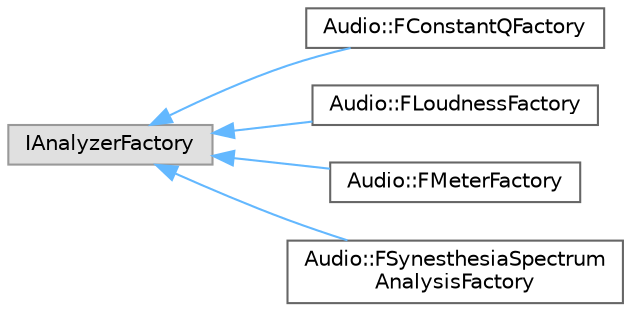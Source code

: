 digraph "Graphical Class Hierarchy"
{
 // INTERACTIVE_SVG=YES
 // LATEX_PDF_SIZE
  bgcolor="transparent";
  edge [fontname=Helvetica,fontsize=10,labelfontname=Helvetica,labelfontsize=10];
  node [fontname=Helvetica,fontsize=10,shape=box,height=0.2,width=0.4];
  rankdir="LR";
  Node0 [id="Node000000",label="IAnalyzerFactory",height=0.2,width=0.4,color="grey60", fillcolor="#E0E0E0", style="filled",tooltip=" "];
  Node0 -> Node1 [id="edge5288_Node000000_Node000001",dir="back",color="steelblue1",style="solid",tooltip=" "];
  Node1 [id="Node000001",label="Audio::FConstantQFactory",height=0.2,width=0.4,color="grey40", fillcolor="white", style="filled",URL="$d0/d24/classAudio_1_1FConstantQFactory.html",tooltip="FConstantQFactory."];
  Node0 -> Node2 [id="edge5289_Node000000_Node000002",dir="back",color="steelblue1",style="solid",tooltip=" "];
  Node2 [id="Node000002",label="Audio::FLoudnessFactory",height=0.2,width=0.4,color="grey40", fillcolor="white", style="filled",URL="$dc/d00/classAudio_1_1FLoudnessFactory.html",tooltip="Defines the Loudness analyzer and creates related classes."];
  Node0 -> Node3 [id="edge5290_Node000000_Node000003",dir="back",color="steelblue1",style="solid",tooltip=" "];
  Node3 [id="Node000003",label="Audio::FMeterFactory",height=0.2,width=0.4,color="grey40", fillcolor="white", style="filled",URL="$dd/dab/classAudio_1_1FMeterFactory.html",tooltip="Defines the meter analyzer and creates related classes."];
  Node0 -> Node4 [id="edge5291_Node000000_Node000004",dir="back",color="steelblue1",style="solid",tooltip=" "];
  Node4 [id="Node000004",label="Audio::FSynesthesiaSpectrum\lAnalysisFactory",height=0.2,width=0.4,color="grey40", fillcolor="white", style="filled",URL="$d3/d4a/classAudio_1_1FSynesthesiaSpectrumAnalysisFactory.html",tooltip="Defines the Spectrum analyzer and creates related classes."];
}
